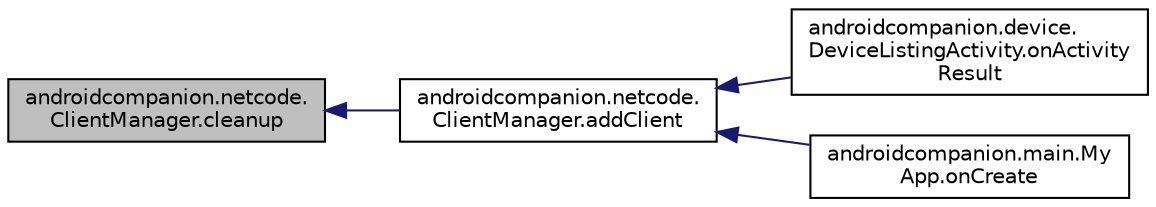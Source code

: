 digraph "androidcompanion.netcode.ClientManager.cleanup"
{
  edge [fontname="Helvetica",fontsize="10",labelfontname="Helvetica",labelfontsize="10"];
  node [fontname="Helvetica",fontsize="10",shape=record];
  rankdir="LR";
  Node11 [label="androidcompanion.netcode.\lClientManager.cleanup",height=0.2,width=0.4,color="black", fillcolor="grey75", style="filled", fontcolor="black"];
  Node11 -> Node12 [dir="back",color="midnightblue",fontsize="10",style="solid",fontname="Helvetica"];
  Node12 [label="androidcompanion.netcode.\lClientManager.addClient",height=0.2,width=0.4,color="black", fillcolor="white", style="filled",URL="$classandroidcompanion_1_1netcode_1_1_client_manager.html#a482aec6917172c7acbfaa86cc78beab3"];
  Node12 -> Node13 [dir="back",color="midnightblue",fontsize="10",style="solid",fontname="Helvetica"];
  Node13 [label="androidcompanion.device.\lDeviceListingActivity.onActivity\lResult",height=0.2,width=0.4,color="black", fillcolor="white", style="filled",URL="$classandroidcompanion_1_1device_1_1_device_listing_activity.html#ad899e3ff2c3b424464a5114328b3234b"];
  Node12 -> Node14 [dir="back",color="midnightblue",fontsize="10",style="solid",fontname="Helvetica"];
  Node14 [label="androidcompanion.main.My\lApp.onCreate",height=0.2,width=0.4,color="black", fillcolor="white", style="filled",URL="$classandroidcompanion_1_1main_1_1_my_app.html#aa99f4ac60eea3ab3da475bfdfc96ce95"];
}
